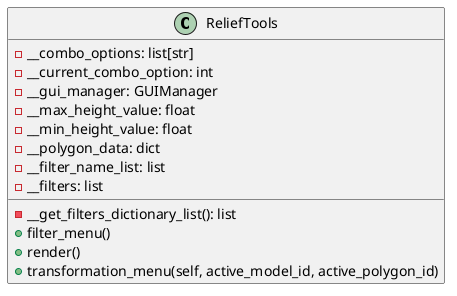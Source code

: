 @startuml
class ReliefTools {
    - __combo_options: list[str]
    - __current_combo_option: int
    - __gui_manager: GUIManager
    - __max_height_value: float
    - __min_height_value: float
    - __polygon_data: dict
    - __filter_name_list: list
    - __filters: list

    - __get_filters_dictionary_list(): list
    + filter_menu()
    + render()
    + transformation_menu(self, active_model_id, active_polygon_id)
}

@enduml